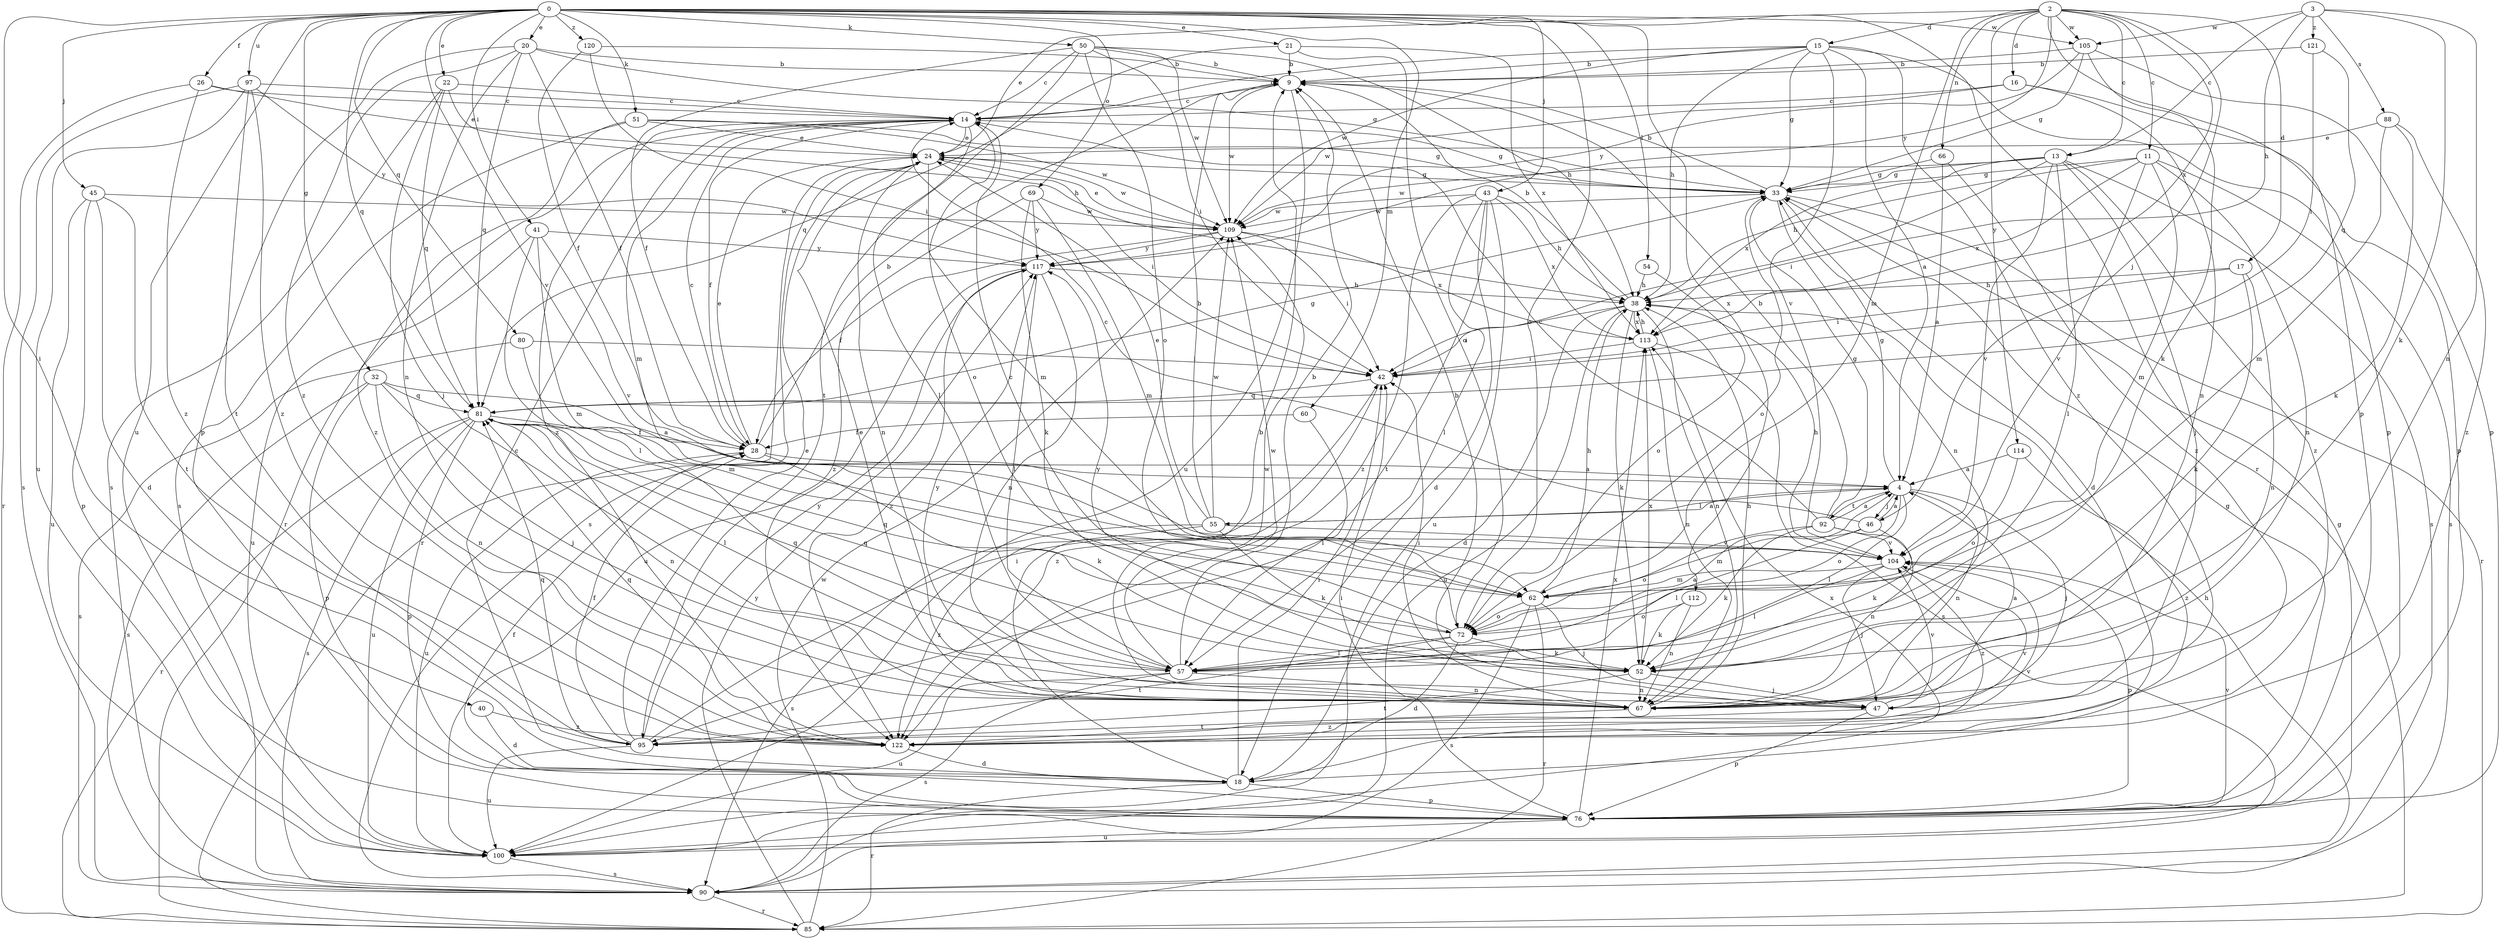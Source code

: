 strict digraph  {
0;
2;
3;
4;
9;
11;
13;
14;
15;
16;
17;
18;
20;
21;
22;
24;
26;
28;
32;
33;
38;
40;
41;
42;
43;
45;
46;
47;
50;
51;
52;
54;
55;
57;
60;
62;
66;
67;
69;
72;
76;
80;
81;
85;
88;
90;
92;
95;
97;
100;
104;
105;
109;
112;
113;
114;
117;
120;
121;
122;
0 -> 20  [label=e];
0 -> 21  [label=e];
0 -> 22  [label=e];
0 -> 26  [label=f];
0 -> 32  [label=g];
0 -> 40  [label=i];
0 -> 41  [label=i];
0 -> 43  [label=j];
0 -> 45  [label=j];
0 -> 50  [label=k];
0 -> 51  [label=k];
0 -> 54  [label=l];
0 -> 60  [label=m];
0 -> 69  [label=o];
0 -> 72  [label=o];
0 -> 80  [label=q];
0 -> 81  [label=q];
0 -> 85  [label=r];
0 -> 97  [label=u];
0 -> 100  [label=u];
0 -> 104  [label=v];
0 -> 105  [label=w];
0 -> 112  [label=x];
0 -> 120  [label=z];
2 -> 11  [label=c];
2 -> 13  [label=c];
2 -> 15  [label=d];
2 -> 16  [label=d];
2 -> 17  [label=d];
2 -> 24  [label=e];
2 -> 46  [label=j];
2 -> 62  [label=m];
2 -> 66  [label=n];
2 -> 76  [label=p];
2 -> 105  [label=w];
2 -> 113  [label=x];
2 -> 114  [label=y];
2 -> 117  [label=y];
3 -> 13  [label=c];
3 -> 38  [label=h];
3 -> 52  [label=k];
3 -> 67  [label=n];
3 -> 88  [label=s];
3 -> 105  [label=w];
3 -> 121  [label=z];
4 -> 33  [label=g];
4 -> 46  [label=j];
4 -> 47  [label=j];
4 -> 55  [label=l];
4 -> 57  [label=l];
4 -> 67  [label=n];
4 -> 72  [label=o];
4 -> 92  [label=t];
9 -> 14  [label=c];
9 -> 100  [label=u];
9 -> 109  [label=w];
11 -> 33  [label=g];
11 -> 38  [label=h];
11 -> 62  [label=m];
11 -> 67  [label=n];
11 -> 90  [label=s];
11 -> 104  [label=v];
11 -> 113  [label=x];
13 -> 33  [label=g];
13 -> 42  [label=i];
13 -> 47  [label=j];
13 -> 57  [label=l];
13 -> 90  [label=s];
13 -> 104  [label=v];
13 -> 109  [label=w];
13 -> 113  [label=x];
13 -> 122  [label=z];
14 -> 24  [label=e];
14 -> 28  [label=f];
14 -> 33  [label=g];
14 -> 57  [label=l];
14 -> 62  [label=m];
14 -> 72  [label=o];
14 -> 85  [label=r];
14 -> 122  [label=z];
15 -> 4  [label=a];
15 -> 9  [label=b];
15 -> 14  [label=c];
15 -> 33  [label=g];
15 -> 38  [label=h];
15 -> 76  [label=p];
15 -> 104  [label=v];
15 -> 109  [label=w];
15 -> 122  [label=z];
16 -> 14  [label=c];
16 -> 67  [label=n];
16 -> 76  [label=p];
16 -> 109  [label=w];
17 -> 38  [label=h];
17 -> 42  [label=i];
17 -> 52  [label=k];
17 -> 67  [label=n];
18 -> 9  [label=b];
18 -> 14  [label=c];
18 -> 42  [label=i];
18 -> 76  [label=p];
18 -> 85  [label=r];
18 -> 104  [label=v];
20 -> 9  [label=b];
20 -> 28  [label=f];
20 -> 33  [label=g];
20 -> 67  [label=n];
20 -> 76  [label=p];
20 -> 81  [label=q];
20 -> 122  [label=z];
21 -> 9  [label=b];
21 -> 72  [label=o];
21 -> 81  [label=q];
21 -> 113  [label=x];
22 -> 14  [label=c];
22 -> 38  [label=h];
22 -> 47  [label=j];
22 -> 81  [label=q];
22 -> 90  [label=s];
24 -> 33  [label=g];
24 -> 42  [label=i];
24 -> 62  [label=m];
24 -> 67  [label=n];
24 -> 85  [label=r];
24 -> 90  [label=s];
24 -> 109  [label=w];
26 -> 14  [label=c];
26 -> 24  [label=e];
26 -> 85  [label=r];
26 -> 122  [label=z];
28 -> 4  [label=a];
28 -> 9  [label=b];
28 -> 14  [label=c];
28 -> 24  [label=e];
28 -> 52  [label=k];
28 -> 100  [label=u];
32 -> 4  [label=a];
32 -> 47  [label=j];
32 -> 67  [label=n];
32 -> 76  [label=p];
32 -> 81  [label=q];
32 -> 90  [label=s];
33 -> 9  [label=b];
33 -> 18  [label=d];
33 -> 67  [label=n];
33 -> 72  [label=o];
33 -> 85  [label=r];
33 -> 109  [label=w];
38 -> 9  [label=b];
38 -> 18  [label=d];
38 -> 42  [label=i];
38 -> 52  [label=k];
38 -> 67  [label=n];
38 -> 100  [label=u];
38 -> 113  [label=x];
40 -> 18  [label=d];
40 -> 122  [label=z];
41 -> 57  [label=l];
41 -> 62  [label=m];
41 -> 100  [label=u];
41 -> 104  [label=v];
41 -> 117  [label=y];
42 -> 81  [label=q];
42 -> 122  [label=z];
43 -> 18  [label=d];
43 -> 38  [label=h];
43 -> 57  [label=l];
43 -> 95  [label=t];
43 -> 100  [label=u];
43 -> 109  [label=w];
43 -> 113  [label=x];
43 -> 122  [label=z];
45 -> 18  [label=d];
45 -> 76  [label=p];
45 -> 95  [label=t];
45 -> 100  [label=u];
45 -> 109  [label=w];
46 -> 4  [label=a];
46 -> 14  [label=c];
46 -> 52  [label=k];
46 -> 57  [label=l];
46 -> 62  [label=m];
47 -> 4  [label=a];
47 -> 9  [label=b];
47 -> 76  [label=p];
47 -> 104  [label=v];
47 -> 122  [label=z];
50 -> 9  [label=b];
50 -> 14  [label=c];
50 -> 28  [label=f];
50 -> 38  [label=h];
50 -> 42  [label=i];
50 -> 72  [label=o];
50 -> 95  [label=t];
50 -> 109  [label=w];
51 -> 24  [label=e];
51 -> 33  [label=g];
51 -> 90  [label=s];
51 -> 109  [label=w];
51 -> 122  [label=z];
52 -> 47  [label=j];
52 -> 67  [label=n];
52 -> 81  [label=q];
52 -> 95  [label=t];
52 -> 113  [label=x];
52 -> 117  [label=y];
54 -> 38  [label=h];
54 -> 72  [label=o];
55 -> 4  [label=a];
55 -> 9  [label=b];
55 -> 24  [label=e];
55 -> 52  [label=k];
55 -> 90  [label=s];
55 -> 104  [label=v];
55 -> 109  [label=w];
55 -> 122  [label=z];
57 -> 4  [label=a];
57 -> 9  [label=b];
57 -> 67  [label=n];
57 -> 81  [label=q];
57 -> 90  [label=s];
57 -> 100  [label=u];
57 -> 109  [label=w];
60 -> 28  [label=f];
60 -> 57  [label=l];
62 -> 38  [label=h];
62 -> 47  [label=j];
62 -> 72  [label=o];
62 -> 85  [label=r];
62 -> 90  [label=s];
66 -> 4  [label=a];
66 -> 33  [label=g];
66 -> 122  [label=z];
67 -> 24  [label=e];
67 -> 38  [label=h];
67 -> 42  [label=i];
67 -> 95  [label=t];
67 -> 109  [label=w];
67 -> 117  [label=y];
69 -> 52  [label=k];
69 -> 62  [label=m];
69 -> 109  [label=w];
69 -> 117  [label=y];
69 -> 122  [label=z];
72 -> 14  [label=c];
72 -> 18  [label=d];
72 -> 52  [label=k];
72 -> 57  [label=l];
72 -> 81  [label=q];
72 -> 95  [label=t];
76 -> 28  [label=f];
76 -> 33  [label=g];
76 -> 42  [label=i];
76 -> 100  [label=u];
76 -> 104  [label=v];
76 -> 113  [label=x];
80 -> 42  [label=i];
80 -> 62  [label=m];
80 -> 90  [label=s];
81 -> 28  [label=f];
81 -> 33  [label=g];
81 -> 57  [label=l];
81 -> 67  [label=n];
81 -> 76  [label=p];
81 -> 85  [label=r];
81 -> 90  [label=s];
81 -> 100  [label=u];
85 -> 109  [label=w];
85 -> 117  [label=y];
88 -> 24  [label=e];
88 -> 52  [label=k];
88 -> 62  [label=m];
88 -> 122  [label=z];
90 -> 38  [label=h];
90 -> 85  [label=r];
92 -> 4  [label=a];
92 -> 9  [label=b];
92 -> 14  [label=c];
92 -> 33  [label=g];
92 -> 52  [label=k];
92 -> 67  [label=n];
92 -> 72  [label=o];
92 -> 104  [label=v];
95 -> 24  [label=e];
95 -> 28  [label=f];
95 -> 42  [label=i];
95 -> 81  [label=q];
95 -> 100  [label=u];
95 -> 104  [label=v];
95 -> 117  [label=y];
97 -> 14  [label=c];
97 -> 90  [label=s];
97 -> 95  [label=t];
97 -> 100  [label=u];
97 -> 117  [label=y];
97 -> 122  [label=z];
100 -> 33  [label=g];
100 -> 90  [label=s];
100 -> 113  [label=x];
104 -> 38  [label=h];
104 -> 47  [label=j];
104 -> 57  [label=l];
104 -> 62  [label=m];
104 -> 76  [label=p];
104 -> 122  [label=z];
105 -> 9  [label=b];
105 -> 33  [label=g];
105 -> 52  [label=k];
105 -> 76  [label=p];
105 -> 117  [label=y];
109 -> 24  [label=e];
109 -> 28  [label=f];
109 -> 42  [label=i];
109 -> 113  [label=x];
109 -> 117  [label=y];
112 -> 52  [label=k];
112 -> 67  [label=n];
112 -> 72  [label=o];
113 -> 38  [label=h];
113 -> 42  [label=i];
113 -> 67  [label=n];
113 -> 90  [label=s];
114 -> 4  [label=a];
114 -> 72  [label=o];
114 -> 122  [label=z];
117 -> 38  [label=h];
117 -> 57  [label=l];
117 -> 67  [label=n];
117 -> 100  [label=u];
117 -> 122  [label=z];
120 -> 9  [label=b];
120 -> 28  [label=f];
120 -> 42  [label=i];
121 -> 9  [label=b];
121 -> 42  [label=i];
121 -> 81  [label=q];
122 -> 18  [label=d];
122 -> 81  [label=q];
}
